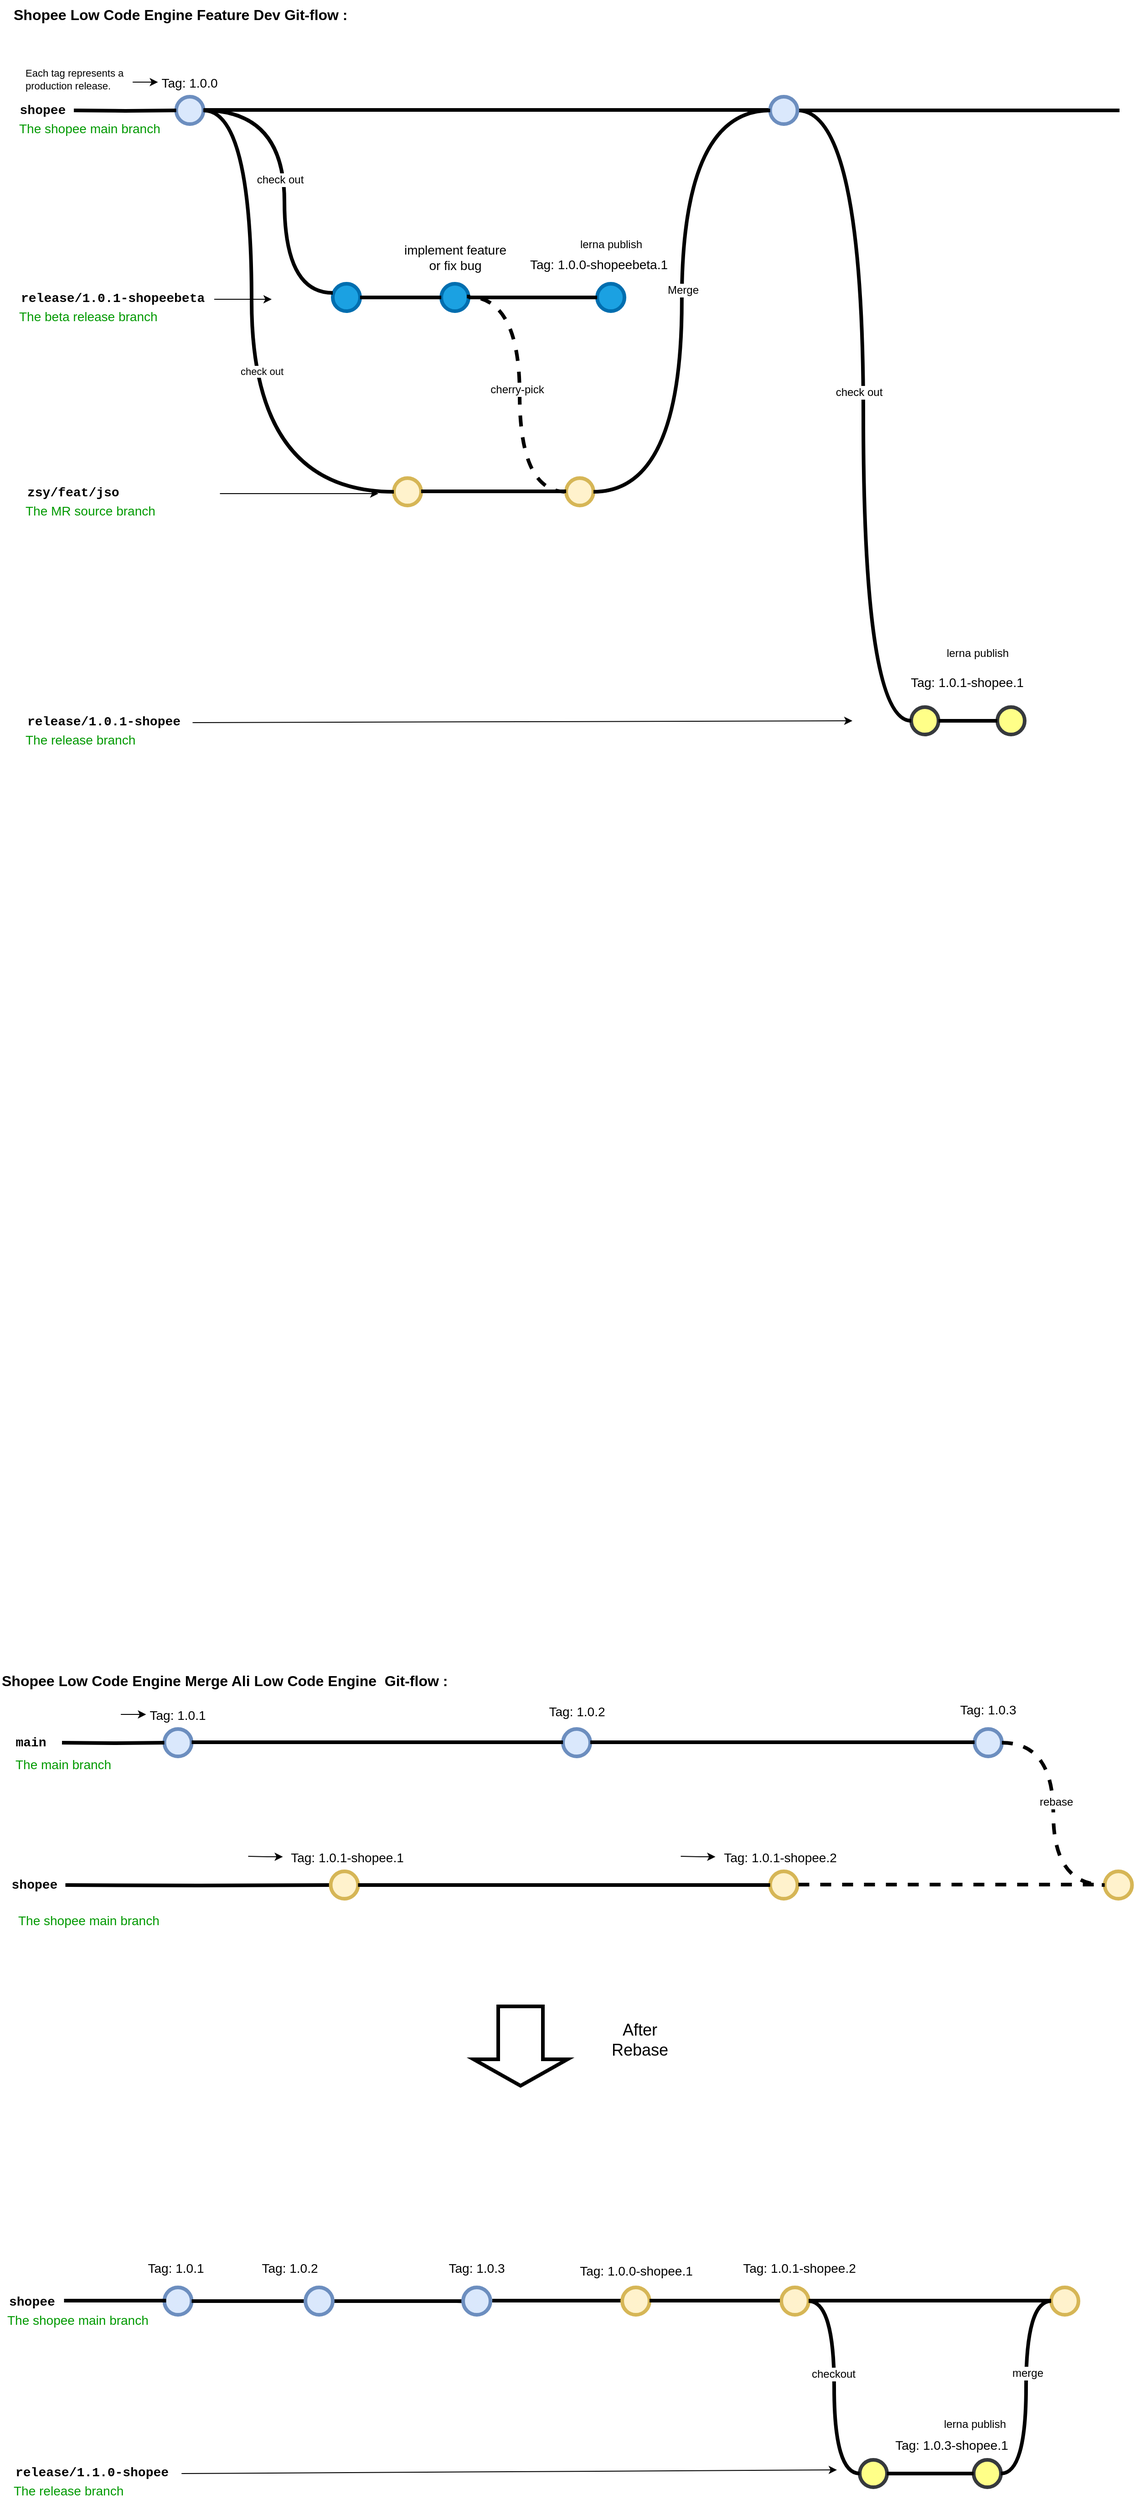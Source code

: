 <mxfile version="22.1.0" type="github">
  <diagram id="yPxyJZ8AM_hMuL3Unpa9" name="complex gitflow">
    <mxGraphModel dx="2060" dy="1142" grid="0" gridSize="10" guides="1" tooltips="1" connect="1" arrows="1" fold="1" page="0" pageScale="1" pageWidth="1100" pageHeight="850" math="0" shadow="0">
      <root>
        <mxCell id="0" />
        <mxCell id="1" parent="0" />
        <mxCell id="Fs9GSCr-eO8BMasJ_3ua-2" value="" style="verticalLabelPosition=bottom;verticalAlign=top;html=1;strokeWidth=4;shape=mxgraph.flowchart.on-page_reference;fillColor=#dae8fc;strokeColor=#6c8ebf;" vertex="1" parent="1">
          <mxGeometry x="262.25" y="196" width="30" height="30" as="geometry" />
        </mxCell>
        <mxCell id="Fs9GSCr-eO8BMasJ_3ua-4" value="" style="edgeStyle=orthogonalEdgeStyle;rounded=0;html=1;jettySize=auto;orthogonalLoop=1;strokeWidth=4;endArrow=none;endFill=0;" edge="1" parent="1" target="Fs9GSCr-eO8BMasJ_3ua-2">
          <mxGeometry x="192.25" y="211" as="geometry">
            <mxPoint x="150" y="211" as="sourcePoint" />
          </mxGeometry>
        </mxCell>
        <mxCell id="Fs9GSCr-eO8BMasJ_3ua-5" value="shopee" style="text;html=1;strokeColor=none;fillColor=none;align=center;verticalAlign=middle;whiteSpace=wrap;overflow=hidden;fontSize=14;fontStyle=1;fontFamily=Courier New;" vertex="1" parent="1">
          <mxGeometry x="88.25" y="190" width="55.75" height="42" as="geometry" />
        </mxCell>
        <mxCell id="Fs9GSCr-eO8BMasJ_3ua-6" value="" style="verticalLabelPosition=bottom;verticalAlign=top;html=1;strokeWidth=4;shape=mxgraph.flowchart.on-page_reference;strokeColor=#006EAF;fillColor=#1ba1e2;fontColor=#ffffff;" vertex="1" parent="1">
          <mxGeometry x="434" y="401" width="30" height="30" as="geometry" />
        </mxCell>
        <mxCell id="Fs9GSCr-eO8BMasJ_3ua-7" value="release/1.0.1-shopeebeta" style="text;html=1;strokeColor=none;fillColor=none;align=left;verticalAlign=middle;whiteSpace=wrap;overflow=hidden;fontSize=14;fontStyle=1;fontFamily=Courier New;" vertex="1" parent="1">
          <mxGeometry x="90.25" y="406" width="240" height="20" as="geometry" />
        </mxCell>
        <mxCell id="Fs9GSCr-eO8BMasJ_3ua-13" value="The beta release branch" style="text;html=1;strokeColor=none;fillColor=none;align=left;verticalAlign=middle;whiteSpace=wrap;overflow=hidden;fontSize=14;fontStyle=0;fontColor=#009900;" vertex="1" parent="1">
          <mxGeometry x="88.25" y="426" width="240" height="20" as="geometry" />
        </mxCell>
        <mxCell id="Fs9GSCr-eO8BMasJ_3ua-14" value="The shopee main branch" style="text;html=1;strokeColor=none;fillColor=none;align=left;verticalAlign=middle;whiteSpace=wrap;overflow=hidden;fontSize=14;fontStyle=0;fontColor=#009900;" vertex="1" parent="1">
          <mxGeometry x="88.25" y="220" width="189.75" height="20" as="geometry" />
        </mxCell>
        <mxCell id="Fs9GSCr-eO8BMasJ_3ua-16" value="" style="endArrow=classic;html=1;strokeWidth=1;fontFamily=Courier New;fontColor=#009900;" edge="1" parent="1">
          <mxGeometry width="50" height="50" relative="1" as="geometry">
            <mxPoint x="304" y="418" as="sourcePoint" />
            <mxPoint x="367" y="418" as="targetPoint" />
          </mxGeometry>
        </mxCell>
        <mxCell id="Fs9GSCr-eO8BMasJ_3ua-17" value="Tag: 1.0.0" style="text;html=1;strokeColor=none;fillColor=none;align=center;verticalAlign=middle;whiteSpace=wrap;overflow=hidden;fontSize=14;" vertex="1" parent="1">
          <mxGeometry x="242.25" y="170" width="70" height="20" as="geometry" />
        </mxCell>
        <mxCell id="Fs9GSCr-eO8BMasJ_3ua-18" value="" style="verticalLabelPosition=bottom;verticalAlign=top;html=1;strokeWidth=4;shape=mxgraph.flowchart.on-page_reference;strokeColor=#006EAF;fillColor=#1ba1e2;fontColor=#ffffff;" vertex="1" parent="1">
          <mxGeometry x="553" y="401" width="30" height="30" as="geometry" />
        </mxCell>
        <mxCell id="Fs9GSCr-eO8BMasJ_3ua-21" value="" style="edgeStyle=orthogonalEdgeStyle;rounded=0;orthogonalLoop=1;jettySize=auto;html=1;fontSize=12;fontColor=#000000;entryX=0;entryY=0.5;entryDx=0;entryDy=0;" edge="1" parent="1" source="Fs9GSCr-eO8BMasJ_3ua-22" target="Fs9GSCr-eO8BMasJ_3ua-17">
          <mxGeometry relative="1" as="geometry">
            <mxPoint x="222.25" y="180" as="targetPoint" />
            <Array as="points">
              <mxPoint x="222.25" y="180" />
              <mxPoint x="222.25" y="180" />
            </Array>
          </mxGeometry>
        </mxCell>
        <mxCell id="Fs9GSCr-eO8BMasJ_3ua-22" value="&lt;span style=&quot;text-align: center; font-size: 11px;&quot;&gt;Each tag represents a production release.&lt;/span&gt;" style="text;html=1;strokeColor=none;fillColor=none;align=left;verticalAlign=middle;whiteSpace=wrap;overflow=hidden;fontSize=11;fontStyle=0;fontColor=#000000;" vertex="1" parent="1">
          <mxGeometry x="94.5" y="158" width="120" height="38" as="geometry" />
        </mxCell>
        <UserObject label="Shopee Low Code Engine Feature Dev Git-flow :" link="https://nvie.com/posts/a-successful-git-branching-model/" id="Fs9GSCr-eO8BMasJ_3ua-23">
          <mxCell style="text;whiteSpace=wrap;html=1;fontStyle=1;fontSize=16;" vertex="1" parent="1">
            <mxGeometry x="82.25" y="90" width="427.75" height="20" as="geometry" />
          </mxCell>
        </UserObject>
        <mxCell id="Fs9GSCr-eO8BMasJ_3ua-24" style="edgeStyle=orthogonalEdgeStyle;curved=1;rounded=0;orthogonalLoop=1;jettySize=auto;html=1;endArrow=none;endFill=0;strokeWidth=4;fontFamily=Courier New;fontColor=#009900;" edge="1" parent="1" source="Fs9GSCr-eO8BMasJ_3ua-2" target="Fs9GSCr-eO8BMasJ_3ua-6">
          <mxGeometry relative="1" as="geometry">
            <mxPoint x="266.75" y="256" as="sourcePoint" />
            <mxPoint x="416.75" y="376" as="targetPoint" />
            <Array as="points">
              <mxPoint x="381" y="211" />
              <mxPoint x="381" y="411" />
            </Array>
          </mxGeometry>
        </mxCell>
        <mxCell id="Fs9GSCr-eO8BMasJ_3ua-64" value="check out" style="edgeLabel;html=1;align=center;verticalAlign=middle;resizable=0;points=[];fontSize=12;" vertex="1" connectable="0" parent="Fs9GSCr-eO8BMasJ_3ua-24">
          <mxGeometry x="-0.041" y="-5" relative="1" as="geometry">
            <mxPoint as="offset" />
          </mxGeometry>
        </mxCell>
        <mxCell id="Fs9GSCr-eO8BMasJ_3ua-31" value="" style="edgeStyle=orthogonalEdgeStyle;curved=1;rounded=0;orthogonalLoop=1;jettySize=auto;html=1;endArrow=none;endFill=0;strokeWidth=4;fontFamily=Courier New;fontColor=#009900;entryX=0;entryY=0.5;entryDx=0;entryDy=0;entryPerimeter=0;" edge="1" parent="1" target="Fs9GSCr-eO8BMasJ_3ua-18" source="Fs9GSCr-eO8BMasJ_3ua-6">
          <mxGeometry relative="1" as="geometry">
            <mxPoint x="581.25" y="415.5" as="sourcePoint" />
            <mxPoint x="641.25" y="415.5" as="targetPoint" />
          </mxGeometry>
        </mxCell>
        <mxCell id="Fs9GSCr-eO8BMasJ_3ua-34" value="release/1.0.1-shopee" style="text;html=1;strokeColor=none;fillColor=none;align=left;verticalAlign=middle;whiteSpace=wrap;overflow=hidden;fontSize=14;fontStyle=1;fontFamily=Courier New;" vertex="1" parent="1">
          <mxGeometry x="96.5" y="870" width="240" height="20" as="geometry" />
        </mxCell>
        <mxCell id="Fs9GSCr-eO8BMasJ_3ua-35" value="The release branch" style="text;html=1;strokeColor=none;fillColor=none;align=left;verticalAlign=middle;whiteSpace=wrap;overflow=hidden;fontSize=14;fontStyle=0;fontColor=#009900;" vertex="1" parent="1">
          <mxGeometry x="94.5" y="890" width="240" height="20" as="geometry" />
        </mxCell>
        <mxCell id="Fs9GSCr-eO8BMasJ_3ua-36" value="" style="endArrow=classic;html=1;strokeWidth=1;fontFamily=Courier New;fontColor=#009900;" edge="1" parent="1">
          <mxGeometry width="50" height="50" relative="1" as="geometry">
            <mxPoint x="280.25" y="882" as="sourcePoint" />
            <mxPoint x="1004" y="880" as="targetPoint" />
          </mxGeometry>
        </mxCell>
        <mxCell id="Fs9GSCr-eO8BMasJ_3ua-37" value="" style="verticalLabelPosition=bottom;verticalAlign=top;html=1;strokeWidth=4;shape=mxgraph.flowchart.on-page_reference;strokeColor=#36393d;fillColor=#ffff88;" vertex="1" parent="1">
          <mxGeometry x="1068.5" y="865" width="30" height="30" as="geometry" />
        </mxCell>
        <mxCell id="Fs9GSCr-eO8BMasJ_3ua-40" value="" style="verticalLabelPosition=bottom;verticalAlign=top;html=1;strokeWidth=4;shape=mxgraph.flowchart.on-page_reference;strokeColor=#006EAF;fillColor=#1ba1e2;fontColor=#ffffff;" vertex="1" parent="1">
          <mxGeometry x="724" y="401" width="30" height="30" as="geometry" />
        </mxCell>
        <mxCell id="Fs9GSCr-eO8BMasJ_3ua-41" value="" style="edgeStyle=orthogonalEdgeStyle;curved=1;rounded=0;orthogonalLoop=1;jettySize=auto;html=1;endArrow=none;endFill=0;strokeWidth=4;fontFamily=Courier New;fontColor=#009900;exitX=1;exitY=0.5;exitDx=0;exitDy=0;exitPerimeter=0;" edge="1" parent="1" source="Fs9GSCr-eO8BMasJ_3ua-18" target="Fs9GSCr-eO8BMasJ_3ua-40">
          <mxGeometry relative="1" as="geometry">
            <mxPoint x="688" y="415.5" as="sourcePoint" />
            <mxPoint x="764.75" y="416" as="targetPoint" />
          </mxGeometry>
        </mxCell>
        <mxCell id="Fs9GSCr-eO8BMasJ_3ua-43" value="" style="verticalLabelPosition=bottom;verticalAlign=top;html=1;strokeWidth=4;shape=mxgraph.flowchart.on-page_reference;strokeColor=#36393d;fillColor=#ffff88;" vertex="1" parent="1">
          <mxGeometry x="1163" y="865" width="30" height="30" as="geometry" />
        </mxCell>
        <mxCell id="Fs9GSCr-eO8BMasJ_3ua-44" value="" style="edgeStyle=orthogonalEdgeStyle;curved=1;rounded=0;orthogonalLoop=1;jettySize=auto;html=1;endArrow=none;endFill=0;strokeWidth=4;fontFamily=Courier New;fontColor=#009900;" edge="1" parent="1" source="Fs9GSCr-eO8BMasJ_3ua-37" target="Fs9GSCr-eO8BMasJ_3ua-43">
          <mxGeometry relative="1" as="geometry">
            <mxPoint x="1240.25" y="879.5" as="sourcePoint" />
            <mxPoint x="1129" y="880" as="targetPoint" />
          </mxGeometry>
        </mxCell>
        <mxCell id="Fs9GSCr-eO8BMasJ_3ua-50" value="lerna publish" style="text;strokeColor=none;align=center;fillColor=none;html=1;verticalAlign=middle;whiteSpace=wrap;rounded=0;" vertex="1" parent="1">
          <mxGeometry x="699.5" y="343" width="79" height="30" as="geometry" />
        </mxCell>
        <mxCell id="Fs9GSCr-eO8BMasJ_3ua-51" value="Tag: 1.0.0-shopeebeta.1" style="text;html=1;strokeColor=none;fillColor=none;align=center;verticalAlign=middle;whiteSpace=wrap;overflow=hidden;fontSize=14;" vertex="1" parent="1">
          <mxGeometry x="626.5" y="369" width="197.5" height="20" as="geometry" />
        </mxCell>
        <mxCell id="Fs9GSCr-eO8BMasJ_3ua-54" value="implement feature&lt;br&gt;or fix bug" style="text;html=1;strokeColor=none;fillColor=none;align=center;verticalAlign=middle;whiteSpace=wrap;overflow=hidden;fontSize=14;" vertex="1" parent="1">
          <mxGeometry x="509.5" y="350" width="117" height="43" as="geometry" />
        </mxCell>
        <mxCell id="Fs9GSCr-eO8BMasJ_3ua-60" value="" style="edgeStyle=orthogonalEdgeStyle;rounded=0;html=1;jettySize=auto;orthogonalLoop=1;strokeWidth=4;endArrow=none;endFill=0;" edge="1" parent="1" target="Fs9GSCr-eO8BMasJ_3ua-57">
          <mxGeometry x="192.25" y="211" as="geometry">
            <mxPoint x="292.25" y="210.5" as="sourcePoint" />
            <mxPoint x="404" y="211" as="targetPoint" />
          </mxGeometry>
        </mxCell>
        <mxCell id="Fs9GSCr-eO8BMasJ_3ua-62" style="edgeStyle=orthogonalEdgeStyle;curved=1;rounded=0;orthogonalLoop=1;jettySize=auto;html=1;endArrow=none;endFill=0;strokeWidth=4;fontFamily=Courier New;fontColor=#009900;dashed=1;exitX=0;exitY=0.5;exitDx=0;exitDy=0;exitPerimeter=0;" edge="1" parent="1" source="Fs9GSCr-eO8BMasJ_3ua-208">
          <mxGeometry relative="1" as="geometry">
            <mxPoint x="703" y="211" as="sourcePoint" />
            <mxPoint x="581" y="415" as="targetPoint" />
            <Array as="points">
              <mxPoint x="639" y="629" />
              <mxPoint x="639" y="415" />
            </Array>
          </mxGeometry>
        </mxCell>
        <mxCell id="Fs9GSCr-eO8BMasJ_3ua-63" value="cherry-pick" style="edgeLabel;html=1;align=center;verticalAlign=middle;resizable=0;points=[];fontSize=12;" vertex="1" connectable="0" parent="Fs9GSCr-eO8BMasJ_3ua-62">
          <mxGeometry x="0.011" y="3" relative="1" as="geometry">
            <mxPoint as="offset" />
          </mxGeometry>
        </mxCell>
        <mxCell id="Fs9GSCr-eO8BMasJ_3ua-67" style="edgeStyle=orthogonalEdgeStyle;curved=1;rounded=0;orthogonalLoop=1;jettySize=auto;html=1;endArrow=none;endFill=0;strokeWidth=4;fontFamily=Courier New;fontColor=#009900;exitX=1;exitY=0.5;exitDx=0;exitDy=0;exitPerimeter=0;entryX=0;entryY=0.5;entryDx=0;entryDy=0;entryPerimeter=0;" edge="1" parent="1" source="Fs9GSCr-eO8BMasJ_3ua-57" target="Fs9GSCr-eO8BMasJ_3ua-37">
          <mxGeometry relative="1" as="geometry">
            <mxPoint x="741" y="226" as="sourcePoint" />
            <mxPoint x="841" y="426" as="targetPoint" />
            <Array as="points">
              <mxPoint x="1016" y="211" />
              <mxPoint x="1016" y="880" />
            </Array>
          </mxGeometry>
        </mxCell>
        <mxCell id="Fs9GSCr-eO8BMasJ_3ua-68" value="check out" style="edgeLabel;html=1;align=center;verticalAlign=middle;resizable=0;points=[];fontSize=12;" vertex="1" connectable="0" parent="Fs9GSCr-eO8BMasJ_3ua-67">
          <mxGeometry x="-0.041" y="-5" relative="1" as="geometry">
            <mxPoint as="offset" />
          </mxGeometry>
        </mxCell>
        <mxCell id="Fs9GSCr-eO8BMasJ_3ua-71" value="lerna publish" style="text;strokeColor=none;align=center;fillColor=none;html=1;verticalAlign=middle;whiteSpace=wrap;rounded=0;" vertex="1" parent="1">
          <mxGeometry x="1102" y="791" width="79" height="30" as="geometry" />
        </mxCell>
        <mxCell id="Fs9GSCr-eO8BMasJ_3ua-73" value="" style="edgeStyle=orthogonalEdgeStyle;rounded=0;html=1;jettySize=auto;orthogonalLoop=1;strokeWidth=4;endArrow=none;endFill=0;" edge="1" parent="1">
          <mxGeometry x="192.25" y="211" as="geometry">
            <mxPoint x="889" y="211" as="sourcePoint" />
            <mxPoint x="1297" y="211" as="targetPoint" />
          </mxGeometry>
        </mxCell>
        <mxCell id="Fs9GSCr-eO8BMasJ_3ua-80" value="shopee" style="text;html=1;strokeColor=none;fillColor=none;align=left;verticalAlign=middle;whiteSpace=wrap;overflow=hidden;fontSize=14;fontStyle=1;fontFamily=Courier New;" vertex="1" parent="1">
          <mxGeometry x="77.25" y="2602" width="108" height="20" as="geometry" />
        </mxCell>
        <mxCell id="Fs9GSCr-eO8BMasJ_3ua-81" value="The shopee main branch" style="text;html=1;strokeColor=none;fillColor=none;align=left;verticalAlign=middle;whiteSpace=wrap;overflow=hidden;fontSize=14;fontStyle=0;fontColor=#009900;" vertex="1" parent="1">
          <mxGeometry x="75.25" y="2622" width="240" height="20" as="geometry" />
        </mxCell>
        <UserObject label="Shopee Low Code Engine Merge Ali Low Code Engine&amp;nbsp; Git-flow :" link="https://nvie.com/posts/a-successful-git-branching-model/" id="Fs9GSCr-eO8BMasJ_3ua-88">
          <mxCell style="text;whiteSpace=wrap;html=1;fontStyle=1;fontSize=16;" vertex="1" parent="1">
            <mxGeometry x="69" y="1916" width="561" height="20" as="geometry" />
          </mxCell>
        </UserObject>
        <mxCell id="Fs9GSCr-eO8BMasJ_3ua-91" value="" style="edgeStyle=orthogonalEdgeStyle;curved=1;rounded=0;orthogonalLoop=1;jettySize=auto;html=1;endArrow=none;endFill=0;strokeWidth=4;fontFamily=Courier New;fontColor=#009900;" edge="1" parent="1" source="Fs9GSCr-eO8BMasJ_3ua-190" target="Fs9GSCr-eO8BMasJ_3ua-191">
          <mxGeometry relative="1" as="geometry">
            <mxPoint x="404" y="2612" as="sourcePoint" />
            <mxPoint x="540" y="2612" as="targetPoint" />
          </mxGeometry>
        </mxCell>
        <mxCell id="Fs9GSCr-eO8BMasJ_3ua-92" value="release/1.1.0-shopee" style="text;html=1;strokeColor=none;fillColor=none;align=left;verticalAlign=middle;whiteSpace=wrap;overflow=hidden;fontSize=14;fontStyle=1;fontFamily=Courier New;" vertex="1" parent="1">
          <mxGeometry x="84.38" y="2789" width="240" height="20" as="geometry" />
        </mxCell>
        <mxCell id="Fs9GSCr-eO8BMasJ_3ua-93" value="The release branch" style="text;html=1;strokeColor=none;fillColor=none;align=left;verticalAlign=middle;whiteSpace=wrap;overflow=hidden;fontSize=14;fontStyle=0;fontColor=#009900;" vertex="1" parent="1">
          <mxGeometry x="82.38" y="2809" width="240" height="20" as="geometry" />
        </mxCell>
        <mxCell id="Fs9GSCr-eO8BMasJ_3ua-94" value="" style="endArrow=classic;html=1;strokeWidth=1;fontFamily=Courier New;fontColor=#009900;" edge="1" parent="1">
          <mxGeometry width="50" height="50" relative="1" as="geometry">
            <mxPoint x="268.13" y="2801" as="sourcePoint" />
            <mxPoint x="987" y="2797" as="targetPoint" />
          </mxGeometry>
        </mxCell>
        <mxCell id="Fs9GSCr-eO8BMasJ_3ua-95" value="" style="verticalLabelPosition=bottom;verticalAlign=top;html=1;strokeWidth=4;shape=mxgraph.flowchart.on-page_reference;strokeColor=#36393d;fillColor=#ffff88;" vertex="1" parent="1">
          <mxGeometry x="1012" y="2786" width="30" height="30" as="geometry" />
        </mxCell>
        <mxCell id="Fs9GSCr-eO8BMasJ_3ua-98" value="" style="verticalLabelPosition=bottom;verticalAlign=top;html=1;strokeWidth=4;shape=mxgraph.flowchart.on-page_reference;strokeColor=#36393d;fillColor=#ffff88;" vertex="1" parent="1">
          <mxGeometry x="1137" y="2786" width="30" height="30" as="geometry" />
        </mxCell>
        <mxCell id="Fs9GSCr-eO8BMasJ_3ua-99" value="" style="edgeStyle=orthogonalEdgeStyle;curved=1;rounded=0;orthogonalLoop=1;jettySize=auto;html=1;endArrow=none;endFill=0;strokeWidth=4;fontFamily=Courier New;fontColor=#009900;" edge="1" parent="1" source="Fs9GSCr-eO8BMasJ_3ua-95" target="Fs9GSCr-eO8BMasJ_3ua-98">
          <mxGeometry relative="1" as="geometry">
            <mxPoint x="1243.25" y="2800.5" as="sourcePoint" />
            <mxPoint x="1132" y="2801" as="targetPoint" />
          </mxGeometry>
        </mxCell>
        <mxCell id="Fs9GSCr-eO8BMasJ_3ua-103" value="Tag: 1.0.0-shopee.1" style="text;html=1;strokeColor=none;fillColor=none;align=center;verticalAlign=middle;whiteSpace=wrap;overflow=hidden;fontSize=14;" vertex="1" parent="1">
          <mxGeometry x="667.75" y="2568" width="197.5" height="20" as="geometry" />
        </mxCell>
        <mxCell id="Fs9GSCr-eO8BMasJ_3ua-111" value="lerna publish" style="text;strokeColor=none;align=center;fillColor=none;html=1;verticalAlign=middle;whiteSpace=wrap;rounded=0;" vertex="1" parent="1">
          <mxGeometry x="1098.5" y="2732" width="79" height="30" as="geometry" />
        </mxCell>
        <mxCell id="Fs9GSCr-eO8BMasJ_3ua-112" value="Tag: 1.0.3-shopee.1" style="text;html=1;strokeColor=none;fillColor=none;align=center;verticalAlign=middle;whiteSpace=wrap;overflow=hidden;fontSize=14;" vertex="1" parent="1">
          <mxGeometry x="1014" y="2759" width="197.5" height="20" as="geometry" />
        </mxCell>
        <mxCell id="Fs9GSCr-eO8BMasJ_3ua-142" value="" style="verticalLabelPosition=bottom;verticalAlign=top;html=1;strokeWidth=4;shape=mxgraph.flowchart.on-page_reference;fillColor=#dae8fc;strokeColor=#6c8ebf;" vertex="1" parent="1">
          <mxGeometry x="249.25" y="1985" width="30" height="30" as="geometry" />
        </mxCell>
        <mxCell id="Fs9GSCr-eO8BMasJ_3ua-143" value="" style="verticalLabelPosition=bottom;verticalAlign=top;html=1;strokeWidth=4;shape=mxgraph.flowchart.on-page_reference;strokeColor=#6c8ebf;fillColor=#dae8fc;" vertex="1" parent="1">
          <mxGeometry x="1138" y="1985" width="30" height="30" as="geometry" />
        </mxCell>
        <mxCell id="Fs9GSCr-eO8BMasJ_3ua-144" value="" style="edgeStyle=orthogonalEdgeStyle;rounded=0;html=1;jettySize=auto;orthogonalLoop=1;strokeWidth=4;endArrow=none;endFill=0;" edge="1" parent="1" target="Fs9GSCr-eO8BMasJ_3ua-142">
          <mxGeometry x="192.25" y="211" as="geometry">
            <mxPoint x="137" y="2000" as="sourcePoint" />
          </mxGeometry>
        </mxCell>
        <mxCell id="Fs9GSCr-eO8BMasJ_3ua-145" value="main" style="text;html=1;strokeColor=none;fillColor=none;align=center;verticalAlign=middle;whiteSpace=wrap;overflow=hidden;fontSize=14;fontStyle=1;fontFamily=Courier New;" vertex="1" parent="1">
          <mxGeometry x="75.25" y="1979" width="55.75" height="42" as="geometry" />
        </mxCell>
        <mxCell id="Fs9GSCr-eO8BMasJ_3ua-146" value="" style="edgeStyle=orthogonalEdgeStyle;rounded=0;orthogonalLoop=1;jettySize=auto;html=1;fontSize=12;fontColor=#000000;entryX=0;entryY=0.5;entryDx=0;entryDy=0;" edge="1" parent="1">
          <mxGeometry relative="1" as="geometry">
            <mxPoint x="229.25" y="1969" as="targetPoint" />
            <Array as="points">
              <mxPoint x="209.25" y="1969" />
              <mxPoint x="209.25" y="1969" />
            </Array>
            <mxPoint x="201.5" y="1969" as="sourcePoint" />
          </mxGeometry>
        </mxCell>
        <mxCell id="Fs9GSCr-eO8BMasJ_3ua-147" value="" style="verticalLabelPosition=bottom;verticalAlign=top;html=1;strokeWidth=4;shape=mxgraph.flowchart.on-page_reference;strokeColor=#6c8ebf;fillColor=#dae8fc;" vertex="1" parent="1">
          <mxGeometry x="686.5" y="1985" width="30" height="30" as="geometry" />
        </mxCell>
        <mxCell id="Fs9GSCr-eO8BMasJ_3ua-148" value="" style="edgeStyle=orthogonalEdgeStyle;rounded=0;html=1;jettySize=auto;orthogonalLoop=1;strokeWidth=4;endArrow=none;endFill=0;" edge="1" parent="1" target="Fs9GSCr-eO8BMasJ_3ua-147">
          <mxGeometry x="192.25" y="211" as="geometry">
            <mxPoint x="279.25" y="1999.5" as="sourcePoint" />
            <mxPoint x="391" y="2000" as="targetPoint" />
          </mxGeometry>
        </mxCell>
        <mxCell id="Fs9GSCr-eO8BMasJ_3ua-149" value="" style="edgeStyle=orthogonalEdgeStyle;rounded=0;html=1;jettySize=auto;orthogonalLoop=1;strokeWidth=4;endArrow=none;endFill=0;" edge="1" parent="1" target="Fs9GSCr-eO8BMasJ_3ua-143">
          <mxGeometry x="192.25" y="211" as="geometry">
            <mxPoint x="716.5" y="1999.5" as="sourcePoint" />
            <mxPoint x="1124.25" y="2000" as="targetPoint" />
          </mxGeometry>
        </mxCell>
        <mxCell id="Fs9GSCr-eO8BMasJ_3ua-150" value="Tag: 1.0.1" style="text;html=1;strokeColor=none;fillColor=none;align=center;verticalAlign=middle;whiteSpace=wrap;overflow=hidden;fontSize=14;" vertex="1" parent="1">
          <mxGeometry x="229.25" y="1959" width="70" height="20" as="geometry" />
        </mxCell>
        <mxCell id="Fs9GSCr-eO8BMasJ_3ua-152" value="Tag: 1.0.2" style="text;html=1;strokeColor=none;fillColor=none;align=center;verticalAlign=middle;whiteSpace=wrap;overflow=hidden;fontSize=14;" vertex="1" parent="1">
          <mxGeometry x="666.5" y="1955" width="70" height="20" as="geometry" />
        </mxCell>
        <mxCell id="Fs9GSCr-eO8BMasJ_3ua-154" value="Tag: 1.0.3" style="text;html=1;strokeColor=none;fillColor=none;align=center;verticalAlign=middle;whiteSpace=wrap;overflow=hidden;fontSize=14;" vertex="1" parent="1">
          <mxGeometry x="1118" y="1953" width="70" height="20" as="geometry" />
        </mxCell>
        <mxCell id="Fs9GSCr-eO8BMasJ_3ua-156" value="" style="verticalLabelPosition=bottom;verticalAlign=top;html=1;strokeWidth=4;shape=mxgraph.flowchart.on-page_reference;strokeColor=#d6b656;fillColor=#fff2cc;" vertex="1" parent="1">
          <mxGeometry x="913.75" y="2141" width="30" height="30" as="geometry" />
        </mxCell>
        <mxCell id="Fs9GSCr-eO8BMasJ_3ua-157" value="" style="edgeStyle=orthogonalEdgeStyle;rounded=0;html=1;jettySize=auto;orthogonalLoop=1;strokeWidth=4;endArrow=none;endFill=0;entryX=0;entryY=0.5;entryDx=0;entryDy=0;entryPerimeter=0;" edge="1" parent="1" target="Fs9GSCr-eO8BMasJ_3ua-162">
          <mxGeometry x="192.25" y="211" as="geometry">
            <mxPoint x="140.75" y="2156" as="sourcePoint" />
            <mxPoint x="253" y="2156" as="targetPoint" />
          </mxGeometry>
        </mxCell>
        <mxCell id="Fs9GSCr-eO8BMasJ_3ua-158" value="shopee" style="text;html=1;strokeColor=none;fillColor=none;align=center;verticalAlign=middle;whiteSpace=wrap;overflow=hidden;fontSize=14;fontStyle=1;fontFamily=Courier New;" vertex="1" parent="1">
          <mxGeometry x="79" y="2135" width="55.75" height="42" as="geometry" />
        </mxCell>
        <mxCell id="Fs9GSCr-eO8BMasJ_3ua-159" value="The main branch&lt;br&gt;" style="text;html=1;strokeColor=none;fillColor=none;align=left;verticalAlign=middle;whiteSpace=wrap;overflow=hidden;fontSize=14;fontStyle=0;fontColor=#009900;" vertex="1" parent="1">
          <mxGeometry x="84.13" y="2013" width="146.75" height="20" as="geometry" />
        </mxCell>
        <mxCell id="Fs9GSCr-eO8BMasJ_3ua-160" value="Tag: 1.0.1-shopee.1" style="text;html=1;strokeColor=none;fillColor=none;align=center;verticalAlign=middle;whiteSpace=wrap;overflow=hidden;fontSize=14;" vertex="1" parent="1">
          <mxGeometry x="379.25" y="2115" width="142" height="20" as="geometry" />
        </mxCell>
        <mxCell id="Fs9GSCr-eO8BMasJ_3ua-162" value="" style="verticalLabelPosition=bottom;verticalAlign=top;html=1;strokeWidth=4;shape=mxgraph.flowchart.on-page_reference;strokeColor=#d6b656;fillColor=#fff2cc;" vertex="1" parent="1">
          <mxGeometry x="431.75" y="2141" width="30" height="30" as="geometry" />
        </mxCell>
        <mxCell id="Fs9GSCr-eO8BMasJ_3ua-164" value="" style="edgeStyle=orthogonalEdgeStyle;rounded=0;html=1;jettySize=auto;orthogonalLoop=1;strokeWidth=4;endArrow=none;endFill=0;exitX=1;exitY=0.5;exitDx=0;exitDy=0;exitPerimeter=0;" edge="1" parent="1" target="Fs9GSCr-eO8BMasJ_3ua-156" source="Fs9GSCr-eO8BMasJ_3ua-162">
          <mxGeometry x="192.25" y="211" as="geometry">
            <mxPoint x="720.25" y="2155.5" as="sourcePoint" />
            <mxPoint x="1128" y="2156" as="targetPoint" />
          </mxGeometry>
        </mxCell>
        <mxCell id="Fs9GSCr-eO8BMasJ_3ua-165" value="The shopee main branch" style="text;html=1;strokeColor=none;fillColor=none;align=left;verticalAlign=middle;whiteSpace=wrap;overflow=hidden;fontSize=14;fontStyle=0;fontColor=#009900;" vertex="1" parent="1">
          <mxGeometry x="87" y="2184" width="215.75" height="20" as="geometry" />
        </mxCell>
        <mxCell id="Fs9GSCr-eO8BMasJ_3ua-167" value="" style="edgeStyle=orthogonalEdgeStyle;rounded=0;orthogonalLoop=1;jettySize=auto;html=1;fontSize=12;fontColor=#000000;" edge="1" parent="1" target="Fs9GSCr-eO8BMasJ_3ua-160">
          <mxGeometry relative="1" as="geometry">
            <mxPoint x="369" y="2124.5" as="targetPoint" />
            <Array as="points" />
            <mxPoint x="341.25" y="2124.5" as="sourcePoint" />
          </mxGeometry>
        </mxCell>
        <mxCell id="Fs9GSCr-eO8BMasJ_3ua-169" value="Tag: 1.0.1-shopee.2" style="text;html=1;strokeColor=none;fillColor=none;align=center;verticalAlign=middle;whiteSpace=wrap;overflow=hidden;fontSize=14;" vertex="1" parent="1">
          <mxGeometry x="853.75" y="2115" width="142" height="20" as="geometry" />
        </mxCell>
        <mxCell id="Fs9GSCr-eO8BMasJ_3ua-170" value="" style="edgeStyle=orthogonalEdgeStyle;rounded=0;orthogonalLoop=1;jettySize=auto;html=1;fontSize=12;fontColor=#000000;" edge="1" parent="1" target="Fs9GSCr-eO8BMasJ_3ua-169">
          <mxGeometry relative="1" as="geometry">
            <mxPoint x="843.5" y="2124.5" as="targetPoint" />
            <Array as="points" />
            <mxPoint x="815.75" y="2124.5" as="sourcePoint" />
          </mxGeometry>
        </mxCell>
        <mxCell id="Fs9GSCr-eO8BMasJ_3ua-172" value="" style="edgeStyle=orthogonalEdgeStyle;rounded=0;html=1;jettySize=auto;orthogonalLoop=1;strokeWidth=4;endArrow=none;endFill=0;exitX=1;exitY=0.5;exitDx=0;exitDy=0;exitPerimeter=0;dashed=1;" edge="1" parent="1" target="Fs9GSCr-eO8BMasJ_3ua-173">
          <mxGeometry x="192.25" y="211" as="geometry">
            <mxPoint x="944.75" y="2155.5" as="sourcePoint" />
            <mxPoint x="1396.75" y="2155.5" as="targetPoint" />
          </mxGeometry>
        </mxCell>
        <mxCell id="Fs9GSCr-eO8BMasJ_3ua-173" value="" style="verticalLabelPosition=bottom;verticalAlign=top;html=1;strokeWidth=4;shape=mxgraph.flowchart.on-page_reference;strokeColor=#d6b656;fillColor=#fff2cc;" vertex="1" parent="1">
          <mxGeometry x="1280.75" y="2141" width="30" height="30" as="geometry" />
        </mxCell>
        <mxCell id="Fs9GSCr-eO8BMasJ_3ua-179" value="" style="edgeStyle=orthogonalEdgeStyle;curved=1;rounded=0;orthogonalLoop=1;jettySize=auto;html=1;endArrow=none;endFill=0;strokeWidth=4;fontFamily=Courier New;fontColor=#009900;exitX=1;exitY=0.5;exitDx=0;exitDy=0;exitPerimeter=0;entryX=0;entryY=0.5;entryDx=0;entryDy=0;entryPerimeter=0;dashed=1;" edge="1" parent="1" source="Fs9GSCr-eO8BMasJ_3ua-143" target="Fs9GSCr-eO8BMasJ_3ua-173">
          <mxGeometry relative="1" as="geometry">
            <mxPoint x="1154" y="2046" as="sourcePoint" />
            <mxPoint x="1295" y="2046" as="targetPoint" />
          </mxGeometry>
        </mxCell>
        <mxCell id="Fs9GSCr-eO8BMasJ_3ua-180" value="rebase&amp;nbsp;" style="edgeLabel;html=1;align=center;verticalAlign=middle;resizable=0;points=[];fontSize=12;" vertex="1" connectable="0" parent="Fs9GSCr-eO8BMasJ_3ua-179">
          <mxGeometry x="-0.095" y="4" relative="1" as="geometry">
            <mxPoint as="offset" />
          </mxGeometry>
        </mxCell>
        <mxCell id="Fs9GSCr-eO8BMasJ_3ua-181" value="" style="shape=flexArrow;endArrow=classic;html=1;rounded=0;endWidth=50;endSize=8.33;width=46;strokeWidth=4;" edge="1" parent="1">
          <mxGeometry width="50" height="50" relative="1" as="geometry">
            <mxPoint x="640" y="2287" as="sourcePoint" />
            <mxPoint x="640" y="2378" as="targetPoint" />
          </mxGeometry>
        </mxCell>
        <mxCell id="Fs9GSCr-eO8BMasJ_3ua-182" value="After Rebase" style="text;html=1;strokeColor=none;fillColor=none;align=center;verticalAlign=middle;whiteSpace=wrap;rounded=0;fontSize=18;" vertex="1" parent="1">
          <mxGeometry x="741" y="2311" width="60" height="30" as="geometry" />
        </mxCell>
        <mxCell id="Fs9GSCr-eO8BMasJ_3ua-184" value="" style="verticalLabelPosition=bottom;verticalAlign=top;html=1;strokeWidth=4;shape=mxgraph.flowchart.on-page_reference;fillColor=#dae8fc;strokeColor=#6c8ebf;" vertex="1" parent="1">
          <mxGeometry x="249.25" y="2597" width="30" height="30" as="geometry" />
        </mxCell>
        <mxCell id="Fs9GSCr-eO8BMasJ_3ua-185" value="" style="edgeStyle=orthogonalEdgeStyle;rounded=0;html=1;jettySize=auto;orthogonalLoop=1;strokeWidth=4;endArrow=none;endFill=0;" edge="1" parent="1">
          <mxGeometry x="192.25" y="211" as="geometry">
            <mxPoint x="139.25" y="2611.5" as="sourcePoint" />
            <mxPoint x="251.25" y="2611.5" as="targetPoint" />
          </mxGeometry>
        </mxCell>
        <mxCell id="Fs9GSCr-eO8BMasJ_3ua-187" value="" style="edgeStyle=orthogonalEdgeStyle;rounded=0;html=1;jettySize=auto;orthogonalLoop=1;strokeWidth=4;endArrow=none;endFill=0;exitX=1;exitY=0.5;exitDx=0;exitDy=0;exitPerimeter=0;" edge="1" parent="1" source="Fs9GSCr-eO8BMasJ_3ua-184" target="Fs9GSCr-eO8BMasJ_3ua-190">
          <mxGeometry x="192.25" y="211" as="geometry">
            <mxPoint x="149.25" y="2621.5" as="sourcePoint" />
            <mxPoint x="379" y="2612" as="targetPoint" />
          </mxGeometry>
        </mxCell>
        <mxCell id="Fs9GSCr-eO8BMasJ_3ua-188" value="Tag: 1.0.1" style="text;html=1;strokeColor=none;fillColor=none;align=center;verticalAlign=middle;whiteSpace=wrap;overflow=hidden;fontSize=14;" vertex="1" parent="1">
          <mxGeometry x="227" y="2565" width="70" height="20" as="geometry" />
        </mxCell>
        <mxCell id="Fs9GSCr-eO8BMasJ_3ua-189" value="Tag: 1.0.2" style="text;html=1;strokeColor=none;fillColor=none;align=center;verticalAlign=middle;whiteSpace=wrap;overflow=hidden;fontSize=14;" vertex="1" parent="1">
          <mxGeometry x="352" y="2565" width="70" height="20" as="geometry" />
        </mxCell>
        <mxCell id="Fs9GSCr-eO8BMasJ_3ua-193" value="" style="edgeStyle=orthogonalEdgeStyle;curved=1;rounded=0;orthogonalLoop=1;jettySize=auto;html=1;endArrow=none;endFill=0;strokeWidth=4;fontFamily=Courier New;fontColor=#009900;entryX=0;entryY=0.5;entryDx=0;entryDy=0;entryPerimeter=0;" edge="1" parent="1" target="Fs9GSCr-eO8BMasJ_3ua-190">
          <mxGeometry relative="1" as="geometry">
            <mxPoint x="404" y="2612" as="sourcePoint" />
            <mxPoint x="540" y="2612" as="targetPoint" />
          </mxGeometry>
        </mxCell>
        <mxCell id="Fs9GSCr-eO8BMasJ_3ua-190" value="" style="verticalLabelPosition=bottom;verticalAlign=top;html=1;strokeWidth=4;shape=mxgraph.flowchart.on-page_reference;strokeColor=#6c8ebf;fillColor=#dae8fc;" vertex="1" parent="1">
          <mxGeometry x="404" y="2597" width="30" height="30" as="geometry" />
        </mxCell>
        <mxCell id="Fs9GSCr-eO8BMasJ_3ua-194" value="" style="edgeStyle=orthogonalEdgeStyle;curved=1;rounded=0;orthogonalLoop=1;jettySize=auto;html=1;endArrow=none;endFill=0;strokeWidth=4;fontFamily=Courier New;fontColor=#009900;exitX=1;exitY=0.5;exitDx=0;exitDy=0;exitPerimeter=0;" edge="1" parent="1" target="Fs9GSCr-eO8BMasJ_3ua-191">
          <mxGeometry relative="1" as="geometry">
            <mxPoint x="570" y="2612" as="sourcePoint" />
            <mxPoint x="711" y="2612" as="targetPoint" />
          </mxGeometry>
        </mxCell>
        <mxCell id="Fs9GSCr-eO8BMasJ_3ua-191" value="" style="verticalLabelPosition=bottom;verticalAlign=top;html=1;strokeWidth=4;shape=mxgraph.flowchart.on-page_reference;strokeColor=#6c8ebf;fillColor=#dae8fc;" vertex="1" parent="1">
          <mxGeometry x="577" y="2597" width="30" height="30" as="geometry" />
        </mxCell>
        <mxCell id="Fs9GSCr-eO8BMasJ_3ua-195" value="" style="edgeStyle=orthogonalEdgeStyle;curved=1;rounded=0;orthogonalLoop=1;jettySize=auto;html=1;endArrow=none;endFill=0;strokeWidth=4;fontFamily=Courier New;fontColor=#009900;" edge="1" parent="1">
          <mxGeometry relative="1" as="geometry">
            <mxPoint x="609" y="2611.5" as="sourcePoint" />
            <mxPoint x="752" y="2611.5" as="targetPoint" />
          </mxGeometry>
        </mxCell>
        <mxCell id="Fs9GSCr-eO8BMasJ_3ua-196" value="" style="verticalLabelPosition=bottom;verticalAlign=top;html=1;strokeWidth=4;shape=mxgraph.flowchart.on-page_reference;strokeColor=#d6b656;fillColor=#fff2cc;" vertex="1" parent="1">
          <mxGeometry x="751.5" y="2597" width="30" height="30" as="geometry" />
        </mxCell>
        <mxCell id="Fs9GSCr-eO8BMasJ_3ua-197" value="" style="verticalLabelPosition=bottom;verticalAlign=top;html=1;strokeWidth=4;shape=mxgraph.flowchart.on-page_reference;strokeColor=#d6b656;fillColor=#fff2cc;" vertex="1" parent="1">
          <mxGeometry x="926" y="2597" width="30" height="30" as="geometry" />
        </mxCell>
        <mxCell id="Fs9GSCr-eO8BMasJ_3ua-198" value="" style="edgeStyle=orthogonalEdgeStyle;curved=1;rounded=0;orthogonalLoop=1;jettySize=auto;html=1;endArrow=none;endFill=0;strokeWidth=4;fontFamily=Courier New;fontColor=#009900;" edge="1" parent="1">
          <mxGeometry relative="1" as="geometry">
            <mxPoint x="781.5" y="2611.5" as="sourcePoint" />
            <mxPoint x="924.5" y="2611.5" as="targetPoint" />
          </mxGeometry>
        </mxCell>
        <mxCell id="Fs9GSCr-eO8BMasJ_3ua-200" value="Tag: 1.0.1-shopee.2" style="text;html=1;strokeColor=none;fillColor=none;align=center;verticalAlign=middle;whiteSpace=wrap;overflow=hidden;fontSize=14;" vertex="1" parent="1">
          <mxGeometry x="875" y="2565" width="142" height="20" as="geometry" />
        </mxCell>
        <mxCell id="Fs9GSCr-eO8BMasJ_3ua-201" value="Tag: 1.0.3" style="text;html=1;strokeColor=none;fillColor=none;align=center;verticalAlign=middle;whiteSpace=wrap;overflow=hidden;fontSize=14;" vertex="1" parent="1">
          <mxGeometry x="557" y="2565" width="70" height="20" as="geometry" />
        </mxCell>
        <mxCell id="Fs9GSCr-eO8BMasJ_3ua-202" value="" style="edgeStyle=orthogonalEdgeStyle;curved=1;rounded=0;orthogonalLoop=1;jettySize=auto;html=1;endArrow=none;endFill=0;strokeWidth=4;fontFamily=Courier New;fontColor=#009900;entryX=0;entryY=0.5;entryDx=0;entryDy=0;entryPerimeter=0;exitX=1;exitY=0.5;exitDx=0;exitDy=0;exitPerimeter=0;" edge="1" parent="1" source="Fs9GSCr-eO8BMasJ_3ua-197" target="Fs9GSCr-eO8BMasJ_3ua-95">
          <mxGeometry relative="1" as="geometry">
            <mxPoint x="791.5" y="2621.5" as="sourcePoint" />
            <mxPoint x="934.5" y="2621.5" as="targetPoint" />
          </mxGeometry>
        </mxCell>
        <mxCell id="Fs9GSCr-eO8BMasJ_3ua-203" value="checkout" style="edgeLabel;html=1;align=center;verticalAlign=middle;resizable=0;points=[];fontSize=12;" vertex="1" connectable="0" parent="Fs9GSCr-eO8BMasJ_3ua-202">
          <mxGeometry x="-0.118" y="-1" relative="1" as="geometry">
            <mxPoint as="offset" />
          </mxGeometry>
        </mxCell>
        <mxCell id="Fs9GSCr-eO8BMasJ_3ua-204" value="" style="verticalLabelPosition=bottom;verticalAlign=top;html=1;strokeWidth=4;shape=mxgraph.flowchart.on-page_reference;strokeColor=#d6b656;fillColor=#fff2cc;" vertex="1" parent="1">
          <mxGeometry x="1222" y="2597" width="30" height="30" as="geometry" />
        </mxCell>
        <mxCell id="Fs9GSCr-eO8BMasJ_3ua-205" value="" style="edgeStyle=orthogonalEdgeStyle;curved=1;rounded=0;orthogonalLoop=1;jettySize=auto;html=1;endArrow=none;endFill=0;strokeWidth=4;fontFamily=Courier New;fontColor=#009900;" edge="1" parent="1" target="Fs9GSCr-eO8BMasJ_3ua-204">
          <mxGeometry relative="1" as="geometry">
            <mxPoint x="956" y="2611.5" as="sourcePoint" />
            <mxPoint x="1099" y="2611.5" as="targetPoint" />
          </mxGeometry>
        </mxCell>
        <mxCell id="Fs9GSCr-eO8BMasJ_3ua-206" value="" style="edgeStyle=orthogonalEdgeStyle;curved=1;rounded=0;orthogonalLoop=1;jettySize=auto;html=1;endArrow=none;endFill=0;strokeWidth=4;fontFamily=Courier New;fontColor=#009900;exitX=1;exitY=0.5;exitDx=0;exitDy=0;exitPerimeter=0;entryX=0;entryY=0.5;entryDx=0;entryDy=0;entryPerimeter=0;" edge="1" parent="1" source="Fs9GSCr-eO8BMasJ_3ua-98" target="Fs9GSCr-eO8BMasJ_3ua-204">
          <mxGeometry relative="1" as="geometry">
            <mxPoint x="801.5" y="2631.5" as="sourcePoint" />
            <mxPoint x="1250" y="2640" as="targetPoint" />
          </mxGeometry>
        </mxCell>
        <mxCell id="Fs9GSCr-eO8BMasJ_3ua-207" value="merge" style="edgeLabel;html=1;align=center;verticalAlign=middle;resizable=0;points=[];fontSize=12;" vertex="1" connectable="0" parent="Fs9GSCr-eO8BMasJ_3ua-206">
          <mxGeometry x="0.127" relative="1" as="geometry">
            <mxPoint x="1" as="offset" />
          </mxGeometry>
        </mxCell>
        <mxCell id="Fs9GSCr-eO8BMasJ_3ua-208" value="" style="verticalLabelPosition=bottom;verticalAlign=top;html=1;strokeWidth=4;shape=mxgraph.flowchart.on-page_reference;strokeColor=#d6b656;fillColor=#fff2cc;" vertex="1" parent="1">
          <mxGeometry x="690" y="614" width="30" height="30" as="geometry" />
        </mxCell>
        <mxCell id="Fs9GSCr-eO8BMasJ_3ua-209" value="zsy/feat/jso" style="text;html=1;strokeColor=none;fillColor=none;align=left;verticalAlign=middle;whiteSpace=wrap;overflow=hidden;fontSize=14;fontStyle=1;fontFamily=Courier New;" vertex="1" parent="1">
          <mxGeometry x="96.5" y="619" width="240" height="20" as="geometry" />
        </mxCell>
        <mxCell id="Fs9GSCr-eO8BMasJ_3ua-210" value="The MR source branch" style="text;html=1;strokeColor=none;fillColor=none;align=left;verticalAlign=middle;whiteSpace=wrap;overflow=hidden;fontSize=14;fontStyle=0;fontColor=#009900;" vertex="1" parent="1">
          <mxGeometry x="94.5" y="639" width="240" height="20" as="geometry" />
        </mxCell>
        <mxCell id="Fs9GSCr-eO8BMasJ_3ua-211" value="" style="endArrow=classic;html=1;strokeWidth=1;fontFamily=Courier New;fontColor=#009900;" edge="1" parent="1">
          <mxGeometry width="50" height="50" relative="1" as="geometry">
            <mxPoint x="310.25" y="631" as="sourcePoint" />
            <mxPoint x="484" y="631" as="targetPoint" />
          </mxGeometry>
        </mxCell>
        <mxCell id="Fs9GSCr-eO8BMasJ_3ua-217" value="" style="edgeStyle=orthogonalEdgeStyle;rounded=0;html=1;jettySize=auto;orthogonalLoop=1;strokeWidth=4;endArrow=none;endFill=0;" edge="1" parent="1" target="Fs9GSCr-eO8BMasJ_3ua-57">
          <mxGeometry x="192.25" y="211" as="geometry">
            <mxPoint x="729.5" y="210.5" as="sourcePoint" />
            <mxPoint x="1151" y="211" as="targetPoint" />
          </mxGeometry>
        </mxCell>
        <mxCell id="Fs9GSCr-eO8BMasJ_3ua-57" value="" style="verticalLabelPosition=bottom;verticalAlign=top;html=1;strokeWidth=4;shape=mxgraph.flowchart.on-page_reference;strokeColor=#6c8ebf;fillColor=#dae8fc;" vertex="1" parent="1">
          <mxGeometry x="913.75" y="196" width="30" height="30" as="geometry" />
        </mxCell>
        <mxCell id="Fs9GSCr-eO8BMasJ_3ua-72" value="Tag: 1.0.1-shopee.1" style="text;html=1;strokeColor=none;fillColor=none;align=center;verticalAlign=middle;whiteSpace=wrap;overflow=hidden;fontSize=14;" vertex="1" parent="1">
          <mxGeometry x="1031" y="827" width="197.5" height="20" as="geometry" />
        </mxCell>
        <mxCell id="Fs9GSCr-eO8BMasJ_3ua-221" value="" style="edgeStyle=orthogonalEdgeStyle;curved=1;rounded=0;orthogonalLoop=1;jettySize=auto;html=1;endArrow=none;endFill=0;strokeWidth=4;fontFamily=Courier New;fontColor=#009900;exitX=0;exitY=0.5;exitDx=0;exitDy=0;exitPerimeter=0;entryX=1;entryY=0.5;entryDx=0;entryDy=0;entryPerimeter=0;" edge="1" parent="1" source="Fs9GSCr-eO8BMasJ_3ua-57" target="Fs9GSCr-eO8BMasJ_3ua-208">
          <mxGeometry relative="1" as="geometry">
            <mxPoint x="891.5" y="232" as="sourcePoint" />
            <mxPoint x="736.5" y="640" as="targetPoint" />
            <Array as="points" />
          </mxGeometry>
        </mxCell>
        <mxCell id="Fs9GSCr-eO8BMasJ_3ua-222" value="Merge" style="edgeLabel;html=1;align=center;verticalAlign=middle;resizable=0;points=[];fontSize=12;" vertex="1" connectable="0" parent="Fs9GSCr-eO8BMasJ_3ua-221">
          <mxGeometry x="-0.073" y="3" relative="1" as="geometry">
            <mxPoint x="-2" y="10" as="offset" />
          </mxGeometry>
        </mxCell>
        <mxCell id="Fs9GSCr-eO8BMasJ_3ua-225" value="" style="verticalLabelPosition=bottom;verticalAlign=top;html=1;strokeWidth=4;shape=mxgraph.flowchart.on-page_reference;strokeColor=#d6b656;fillColor=#fff2cc;" vertex="1" parent="1">
          <mxGeometry x="501" y="614" width="30" height="30" as="geometry" />
        </mxCell>
        <mxCell id="Fs9GSCr-eO8BMasJ_3ua-230" value="" style="edgeStyle=orthogonalEdgeStyle;curved=1;rounded=0;orthogonalLoop=1;jettySize=auto;html=1;endArrow=none;endFill=0;strokeWidth=4;fontFamily=Courier New;fontColor=#009900;entryX=0;entryY=0.5;entryDx=0;entryDy=0;entryPerimeter=0;" edge="1" parent="1" source="Fs9GSCr-eO8BMasJ_3ua-2" target="Fs9GSCr-eO8BMasJ_3ua-225">
          <mxGeometry relative="1" as="geometry">
            <mxPoint x="342.5" y="532" as="sourcePoint" />
            <mxPoint x="431.5" y="532" as="targetPoint" />
            <Array as="points">
              <mxPoint x="345" y="211" />
              <mxPoint x="345" y="629" />
            </Array>
          </mxGeometry>
        </mxCell>
        <mxCell id="Fs9GSCr-eO8BMasJ_3ua-231" value="check out" style="edgeLabel;html=1;align=center;verticalAlign=middle;resizable=0;points=[];" vertex="1" connectable="0" parent="Fs9GSCr-eO8BMasJ_3ua-230">
          <mxGeometry x="0.078" y="11" relative="1" as="geometry">
            <mxPoint as="offset" />
          </mxGeometry>
        </mxCell>
        <mxCell id="Fs9GSCr-eO8BMasJ_3ua-232" value="" style="edgeStyle=orthogonalEdgeStyle;curved=1;rounded=0;orthogonalLoop=1;jettySize=auto;html=1;endArrow=none;endFill=0;strokeWidth=4;fontFamily=Courier New;fontColor=#009900;" edge="1" parent="1" target="Fs9GSCr-eO8BMasJ_3ua-208">
          <mxGeometry relative="1" as="geometry">
            <mxPoint x="531" y="628.5" as="sourcePoint" />
            <mxPoint x="620" y="628.5" as="targetPoint" />
          </mxGeometry>
        </mxCell>
      </root>
    </mxGraphModel>
  </diagram>
</mxfile>
